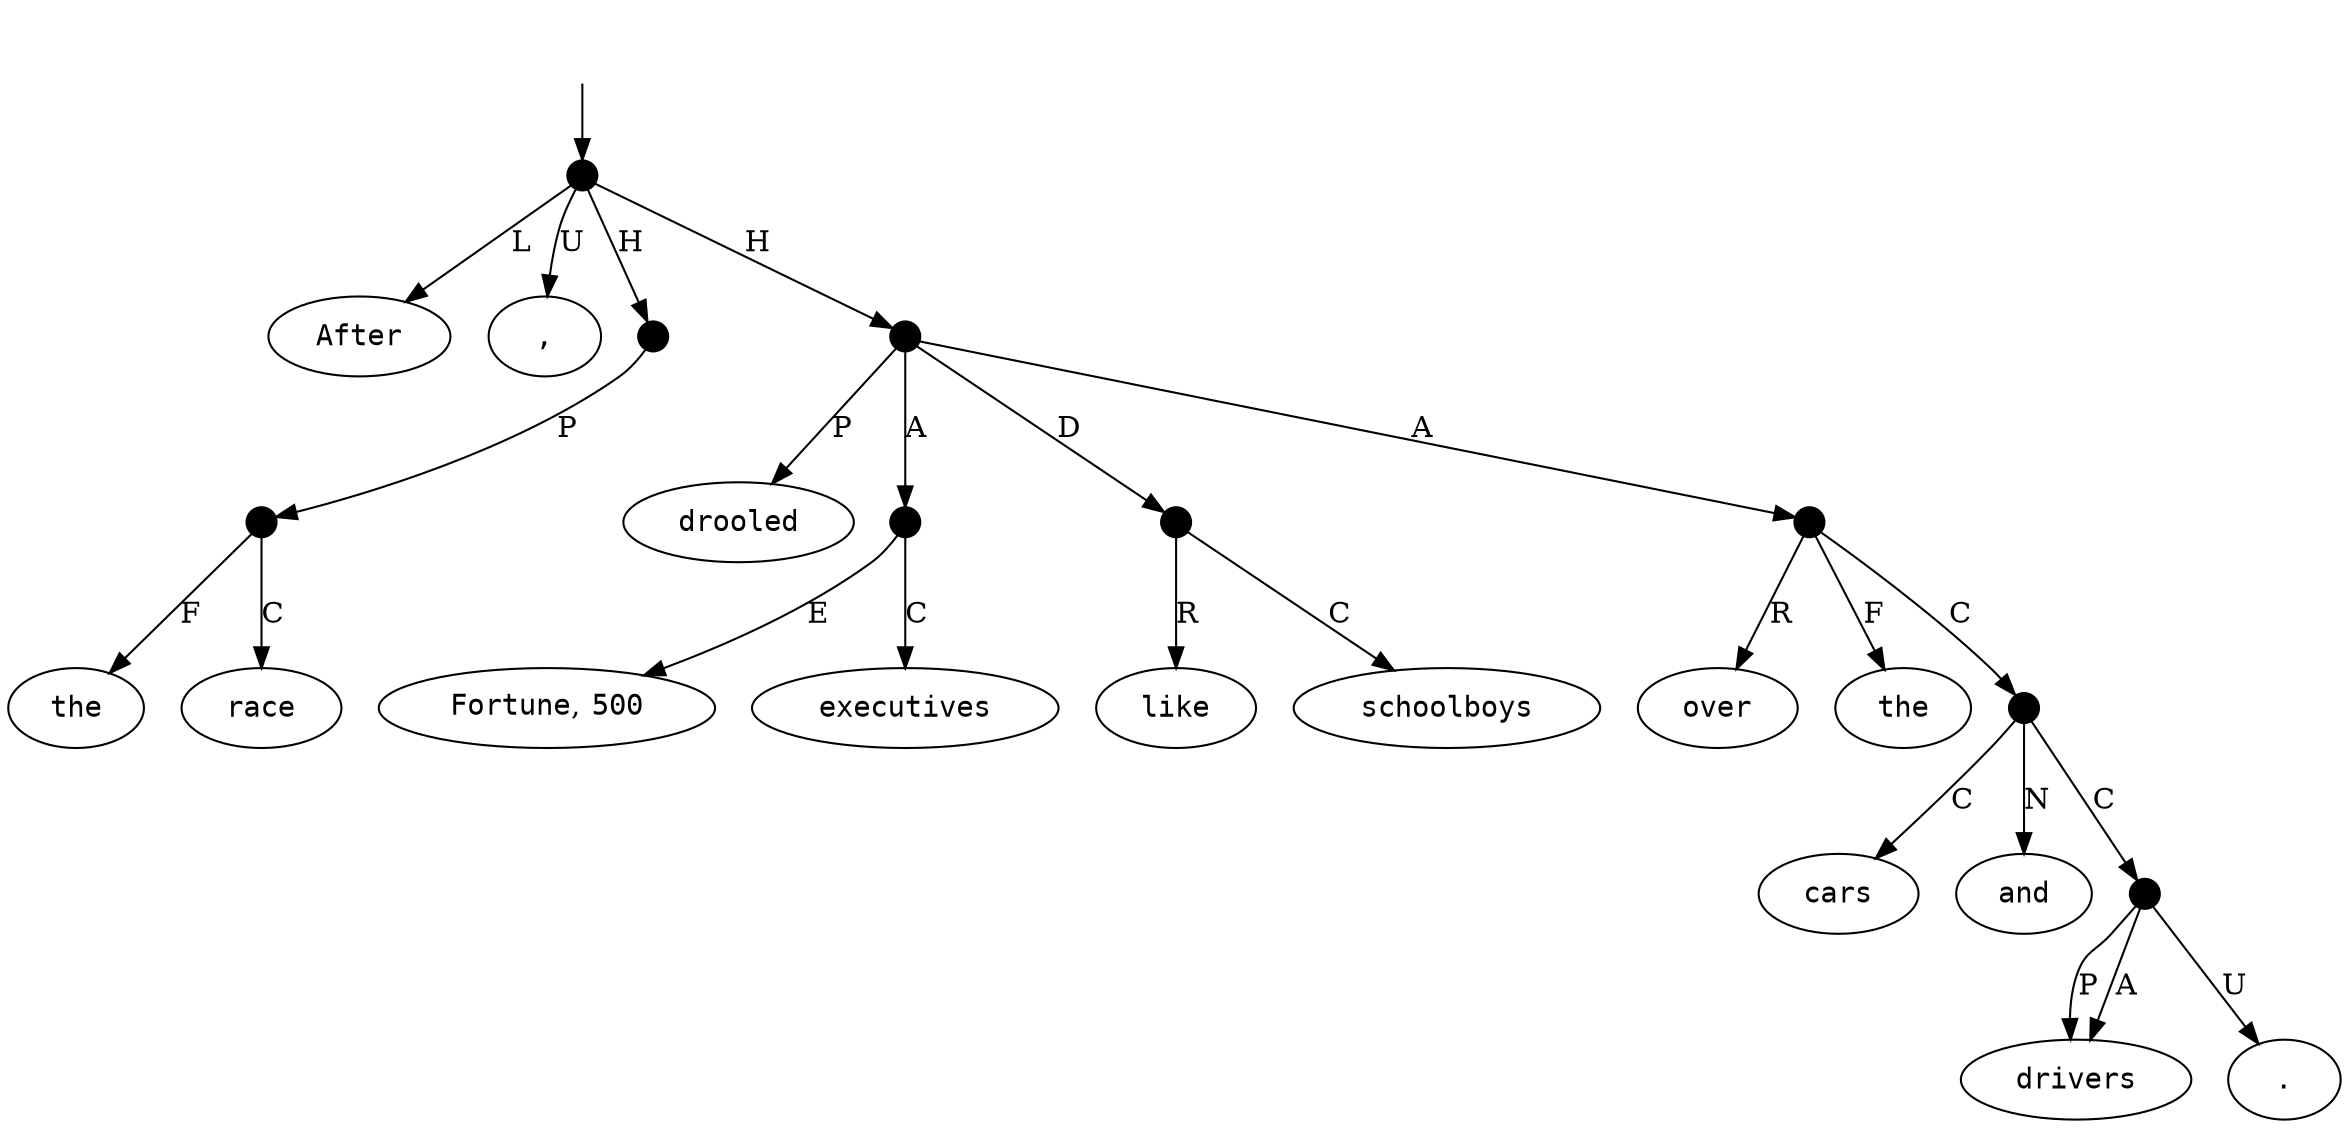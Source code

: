 digraph "20010013" {
  top [ style=invis ];
  top -> 15;
  0 [ label=<<table align="center" border="0" cellspacing="0"><tr><td colspan="2"><font face="Courier">After</font></td></tr></table>> ];
  1 [ label=<<table align="center" border="0" cellspacing="0"><tr><td colspan="2"><font face="Courier">the</font></td></tr></table>> ];
  2 [ label=<<table align="center" border="0" cellspacing="0"><tr><td colspan="2"><font face="Courier">race</font></td></tr></table>> ];
  3 [ label=<<table align="center" border="0" cellspacing="0"><tr><td colspan="2"><font face="Courier">,</font></td></tr></table>> ];
  4 [ label=<<table align="center" border="0" cellspacing="0"><tr><td colspan="2"><font face="Courier">Fortune</font>,&nbsp;<font face="Courier">500</font></td></tr></table>> ];
  5 [ label=<<table align="center" border="0" cellspacing="0"><tr><td colspan="2"><font face="Courier">executives</font></td></tr></table>> ];
  6 [ label=<<table align="center" border="0" cellspacing="0"><tr><td colspan="2"><font face="Courier">drooled</font></td></tr></table>> ];
  7 [ label=<<table align="center" border="0" cellspacing="0"><tr><td colspan="2"><font face="Courier">like</font></td></tr></table>> ];
  8 [ label=<<table align="center" border="0" cellspacing="0"><tr><td colspan="2"><font face="Courier">schoolboys</font></td></tr></table>> ];
  9 [ label=<<table align="center" border="0" cellspacing="0"><tr><td colspan="2"><font face="Courier">over</font></td></tr></table>> ];
  10 [ label=<<table align="center" border="0" cellspacing="0"><tr><td colspan="2"><font face="Courier">the</font></td></tr></table>> ];
  11 [ label=<<table align="center" border="0" cellspacing="0"><tr><td colspan="2"><font face="Courier">cars</font></td></tr></table>> ];
  12 [ label=<<table align="center" border="0" cellspacing="0"><tr><td colspan="2"><font face="Courier">and</font></td></tr></table>> ];
  13 [ label=<<table align="center" border="0" cellspacing="0"><tr><td colspan="2"><font face="Courier">drivers</font></td></tr></table>> ];
  14 [ label=<<table align="center" border="0" cellspacing="0"><tr><td colspan="2"><font face="Courier">.</font></td></tr></table>> ];
  15 [ shape=point, width=0.2 ];
  16 [ shape=point, width=0.2 ];
  17 [ shape=point, width=0.2 ];
  18 [ shape=point, width=0.2 ];
  19 [ shape=point, width=0.2 ];
  20 [ shape=point, width=0.2 ];
  21 [ shape=point, width=0.2 ];
  22 [ shape=point, width=0.2 ];
  23 [ shape=point, width=0.2 ];
  15 -> 0 [ label="L" ];
  20 -> 8 [ label="C" ];
  19 -> 18 [ label="A" ];
  21 -> 10 [ label="F" ];
  23 -> 14 [ label="U" ];
  18 -> 4 [ label="E" ];
  15 -> 16 [ label="H" ];
  22 -> 12 [ label="N" ];
  23 -> 13 [ label="P" ];
  21 -> 22 [ label="C" ];
  15 -> 19 [ label="H" ];
  19 -> 6 [ label="P" ];
  20 -> 7 [ label="R" ];
  15 -> 3 [ label="U" ];
  17 -> 2 [ label="C" ];
  22 -> 23 [ label="C" ];
  21 -> 9 [ label="R" ];
  19 -> 21 [ label="A" ];
  16 -> 17 [ label="P" ];
  19 -> 20 [ label="D" ];
  22 -> 11 [ label="C" ];
  23 -> 13 [ label="A" ];
  17 -> 1 [ label="F" ];
  18 -> 5 [ label="C" ];
}

